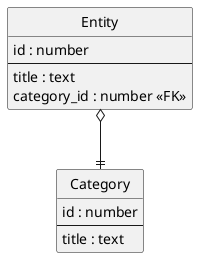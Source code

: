 @startuml er
hide circle
skinparam linetype ortho

entity Entity {
    id : number
    ---
    title : text
    category_id : number <<FK>>
}

entity Category {
    id : number
    ---
    title : text
}

Entity o--|| Category
@enduml